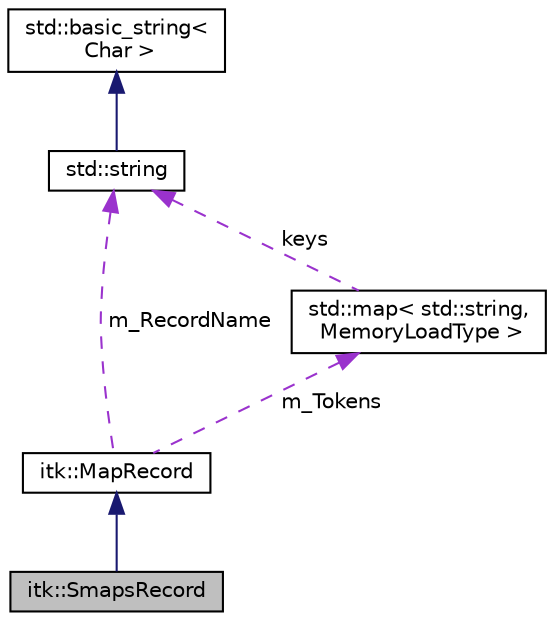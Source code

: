 digraph "itk::SmapsRecord"
{
 // LATEX_PDF_SIZE
  edge [fontname="Helvetica",fontsize="10",labelfontname="Helvetica",labelfontsize="10"];
  node [fontname="Helvetica",fontsize="10",shape=record];
  Node1 [label="itk::SmapsRecord",height=0.2,width=0.4,color="black", fillcolor="grey75", style="filled", fontcolor="black",tooltip="An entry in a smaps file."];
  Node2 -> Node1 [dir="back",color="midnightblue",fontsize="10",style="solid",fontname="Helvetica"];
  Node2 [label="itk::MapRecord",height=0.2,width=0.4,color="black", fillcolor="white", style="filled",URL="$classitk_1_1MapRecord.html",tooltip="MapRecord class."];
  Node3 -> Node2 [dir="back",color="darkorchid3",fontsize="10",style="dashed",label=" m_RecordName" ,fontname="Helvetica"];
  Node3 [label="std::string",height=0.2,width=0.4,color="black", fillcolor="white", style="filled",tooltip=" "];
  Node4 -> Node3 [dir="back",color="midnightblue",fontsize="10",style="solid",fontname="Helvetica"];
  Node4 [label="std::basic_string\<\l Char \>",height=0.2,width=0.4,color="black", fillcolor="white", style="filled",tooltip=" "];
  Node5 -> Node2 [dir="back",color="darkorchid3",fontsize="10",style="dashed",label=" m_Tokens" ,fontname="Helvetica"];
  Node5 [label="std::map\< std::string,\l MemoryLoadType \>",height=0.2,width=0.4,color="black", fillcolor="white", style="filled",tooltip=" "];
  Node3 -> Node5 [dir="back",color="darkorchid3",fontsize="10",style="dashed",label=" keys" ,fontname="Helvetica"];
}
